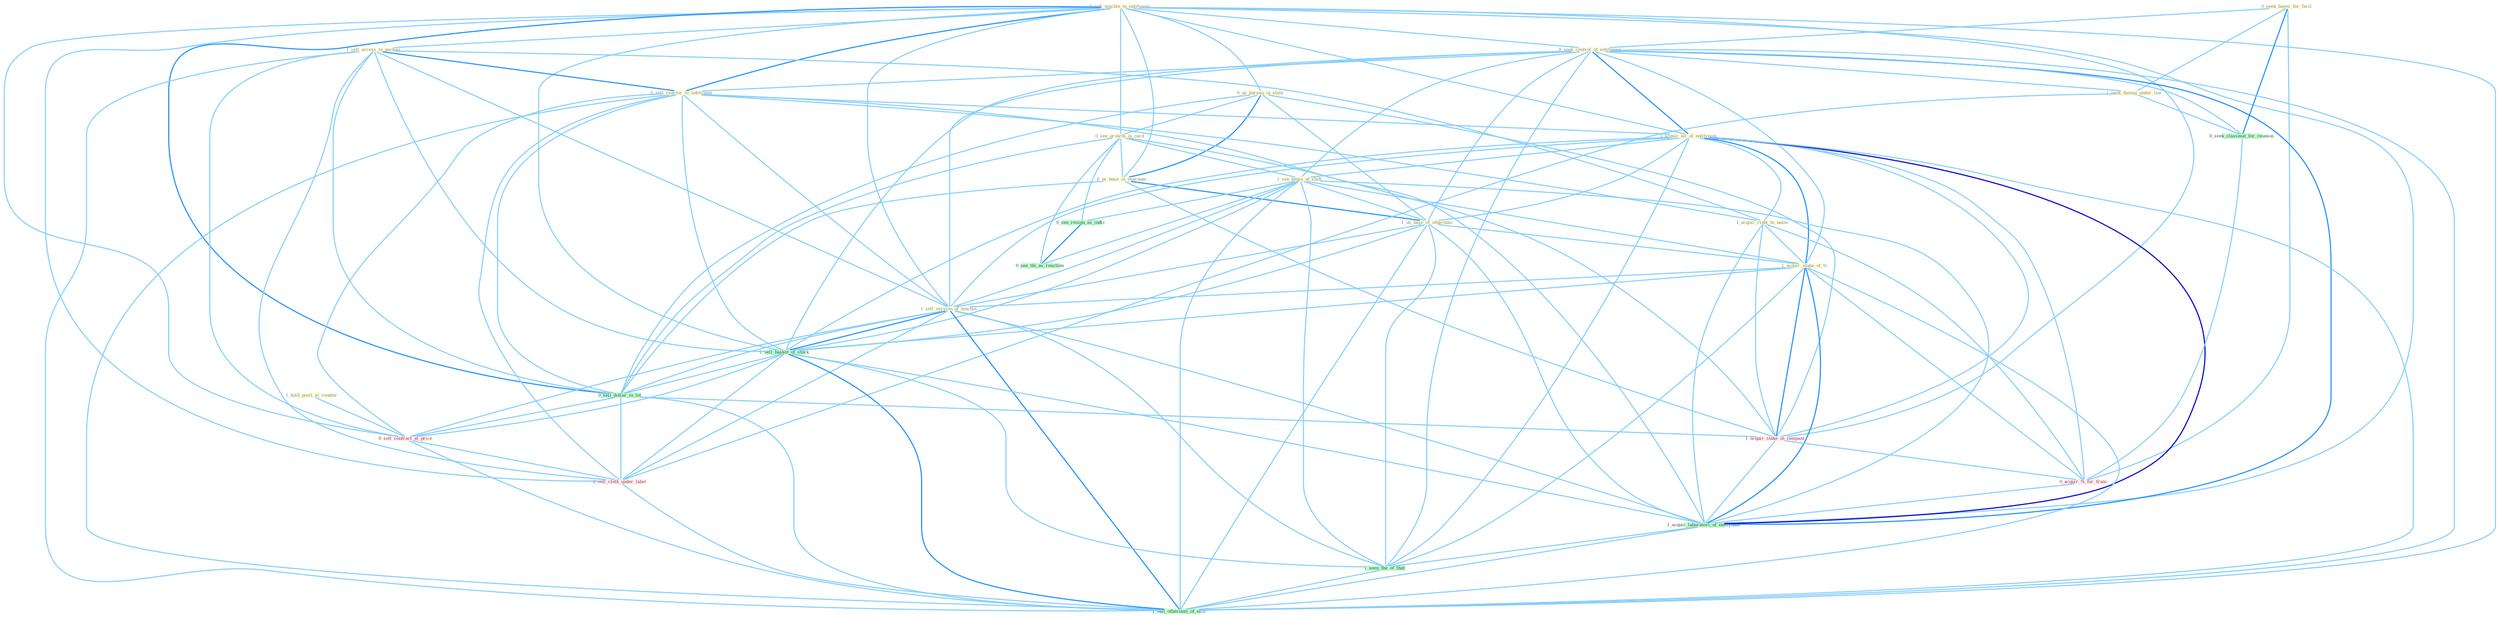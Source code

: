 Graph G{ 
    node
    [shape=polygon,style=filled,width=.5,height=.06,color="#BDFCC9",fixedsize=true,fontsize=4,
    fontcolor="#2f4f4f"];
    {node
    [color="#ffffe0", fontcolor="#8b7d6b"] "0_sell_machin_in_entitynam " "0_us_bureau_in_state " "0_seek_buyer_for_facil " "1_sell_access_to_packag " "0_see_growth_in_card " "0_us_base_in_yearnum " "0_seek_control_of_entitynam " "0_sell_reactor_to_entitynam " "1_acquir_all_of_entitynam " "1_acquir_right_to_name " "1_see_begin_of_shift " "1_us_base_of_othernum " "1_acquir_stake_of_% " "1_seek_damag_under_law " "1_sell_version_of_machin " "1_hold_posit_at_counter "}
{node [color="#fff0f5", fontcolor="#b22222"] "1_acquir_stake_in_compani " "0_acquir_%_for_franc " "0_sell_contract_at_price " "0_sell_cloth_under_label "}
edge [color="#B0E2FF"];

	"0_sell_machin_in_entitynam " -- "0_us_bureau_in_state " [w="1", color="#87cefa" ];
	"0_sell_machin_in_entitynam " -- "1_sell_access_to_packag " [w="1", color="#87cefa" ];
	"0_sell_machin_in_entitynam " -- "0_see_growth_in_card " [w="1", color="#87cefa" ];
	"0_sell_machin_in_entitynam " -- "0_us_base_in_yearnum " [w="1", color="#87cefa" ];
	"0_sell_machin_in_entitynam " -- "0_seek_control_of_entitynam " [w="1", color="#87cefa" ];
	"0_sell_machin_in_entitynam " -- "0_sell_reactor_to_entitynam " [w="2", color="#1e90ff" , len=0.8];
	"0_sell_machin_in_entitynam " -- "1_acquir_all_of_entitynam " [w="1", color="#87cefa" ];
	"0_sell_machin_in_entitynam " -- "1_sell_version_of_machin " [w="1", color="#87cefa" ];
	"0_sell_machin_in_entitynam " -- "1_sell_basket_of_stock " [w="1", color="#87cefa" ];
	"0_sell_machin_in_entitynam " -- "0_sell_dollar_in_lot " [w="2", color="#1e90ff" , len=0.8];
	"0_sell_machin_in_entitynam " -- "1_acquir_stake_in_compani " [w="1", color="#87cefa" ];
	"0_sell_machin_in_entitynam " -- "0_sell_contract_at_price " [w="1", color="#87cefa" ];
	"0_sell_machin_in_entitynam " -- "1_acquir_laboratori_of_entitynam " [w="1", color="#87cefa" ];
	"0_sell_machin_in_entitynam " -- "0_sell_cloth_under_label " [w="1", color="#87cefa" ];
	"0_sell_machin_in_entitynam " -- "1_sell_othernum_of_offic " [w="1", color="#87cefa" ];
	"0_us_bureau_in_state " -- "0_see_growth_in_card " [w="1", color="#87cefa" ];
	"0_us_bureau_in_state " -- "0_us_base_in_yearnum " [w="2", color="#1e90ff" , len=0.8];
	"0_us_bureau_in_state " -- "1_us_base_of_othernum " [w="1", color="#87cefa" ];
	"0_us_bureau_in_state " -- "0_sell_dollar_in_lot " [w="1", color="#87cefa" ];
	"0_us_bureau_in_state " -- "1_acquir_stake_in_compani " [w="1", color="#87cefa" ];
	"0_seek_buyer_for_facil " -- "0_seek_control_of_entitynam " [w="1", color="#87cefa" ];
	"0_seek_buyer_for_facil " -- "1_seek_damag_under_law " [w="1", color="#87cefa" ];
	"0_seek_buyer_for_facil " -- "0_seek_classmat_for_reunion " [w="2", color="#1e90ff" , len=0.8];
	"0_seek_buyer_for_facil " -- "0_acquir_%_for_franc " [w="1", color="#87cefa" ];
	"1_sell_access_to_packag " -- "0_sell_reactor_to_entitynam " [w="2", color="#1e90ff" , len=0.8];
	"1_sell_access_to_packag " -- "1_acquir_right_to_name " [w="1", color="#87cefa" ];
	"1_sell_access_to_packag " -- "1_sell_version_of_machin " [w="1", color="#87cefa" ];
	"1_sell_access_to_packag " -- "1_sell_basket_of_stock " [w="1", color="#87cefa" ];
	"1_sell_access_to_packag " -- "0_sell_dollar_in_lot " [w="1", color="#87cefa" ];
	"1_sell_access_to_packag " -- "0_sell_contract_at_price " [w="1", color="#87cefa" ];
	"1_sell_access_to_packag " -- "0_sell_cloth_under_label " [w="1", color="#87cefa" ];
	"1_sell_access_to_packag " -- "1_sell_othernum_of_offic " [w="1", color="#87cefa" ];
	"0_see_growth_in_card " -- "0_us_base_in_yearnum " [w="1", color="#87cefa" ];
	"0_see_growth_in_card " -- "1_see_begin_of_shift " [w="1", color="#87cefa" ];
	"0_see_growth_in_card " -- "0_sell_dollar_in_lot " [w="1", color="#87cefa" ];
	"0_see_growth_in_card " -- "0_see_resign_as_indic " [w="1", color="#87cefa" ];
	"0_see_growth_in_card " -- "1_acquir_stake_in_compani " [w="1", color="#87cefa" ];
	"0_see_growth_in_card " -- "0_see_thi_as_reaction " [w="1", color="#87cefa" ];
	"0_us_base_in_yearnum " -- "1_us_base_of_othernum " [w="2", color="#1e90ff" , len=0.8];
	"0_us_base_in_yearnum " -- "0_sell_dollar_in_lot " [w="1", color="#87cefa" ];
	"0_us_base_in_yearnum " -- "1_acquir_stake_in_compani " [w="1", color="#87cefa" ];
	"0_seek_control_of_entitynam " -- "0_sell_reactor_to_entitynam " [w="1", color="#87cefa" ];
	"0_seek_control_of_entitynam " -- "1_acquir_all_of_entitynam " [w="2", color="#1e90ff" , len=0.8];
	"0_seek_control_of_entitynam " -- "1_see_begin_of_shift " [w="1", color="#87cefa" ];
	"0_seek_control_of_entitynam " -- "1_us_base_of_othernum " [w="1", color="#87cefa" ];
	"0_seek_control_of_entitynam " -- "1_acquir_stake_of_% " [w="1", color="#87cefa" ];
	"0_seek_control_of_entitynam " -- "1_seek_damag_under_law " [w="1", color="#87cefa" ];
	"0_seek_control_of_entitynam " -- "1_sell_version_of_machin " [w="1", color="#87cefa" ];
	"0_seek_control_of_entitynam " -- "0_seek_classmat_for_reunion " [w="1", color="#87cefa" ];
	"0_seek_control_of_entitynam " -- "1_sell_basket_of_stock " [w="1", color="#87cefa" ];
	"0_seek_control_of_entitynam " -- "1_acquir_laboratori_of_entitynam " [w="2", color="#1e90ff" , len=0.8];
	"0_seek_control_of_entitynam " -- "1_seen_the_of_that " [w="1", color="#87cefa" ];
	"0_seek_control_of_entitynam " -- "1_sell_othernum_of_offic " [w="1", color="#87cefa" ];
	"0_sell_reactor_to_entitynam " -- "1_acquir_all_of_entitynam " [w="1", color="#87cefa" ];
	"0_sell_reactor_to_entitynam " -- "1_acquir_right_to_name " [w="1", color="#87cefa" ];
	"0_sell_reactor_to_entitynam " -- "1_sell_version_of_machin " [w="1", color="#87cefa" ];
	"0_sell_reactor_to_entitynam " -- "1_sell_basket_of_stock " [w="1", color="#87cefa" ];
	"0_sell_reactor_to_entitynam " -- "0_sell_dollar_in_lot " [w="1", color="#87cefa" ];
	"0_sell_reactor_to_entitynam " -- "0_sell_contract_at_price " [w="1", color="#87cefa" ];
	"0_sell_reactor_to_entitynam " -- "1_acquir_laboratori_of_entitynam " [w="1", color="#87cefa" ];
	"0_sell_reactor_to_entitynam " -- "0_sell_cloth_under_label " [w="1", color="#87cefa" ];
	"0_sell_reactor_to_entitynam " -- "1_sell_othernum_of_offic " [w="1", color="#87cefa" ];
	"1_acquir_all_of_entitynam " -- "1_acquir_right_to_name " [w="1", color="#87cefa" ];
	"1_acquir_all_of_entitynam " -- "1_see_begin_of_shift " [w="1", color="#87cefa" ];
	"1_acquir_all_of_entitynam " -- "1_us_base_of_othernum " [w="1", color="#87cefa" ];
	"1_acquir_all_of_entitynam " -- "1_acquir_stake_of_% " [w="2", color="#1e90ff" , len=0.8];
	"1_acquir_all_of_entitynam " -- "1_sell_version_of_machin " [w="1", color="#87cefa" ];
	"1_acquir_all_of_entitynam " -- "1_sell_basket_of_stock " [w="1", color="#87cefa" ];
	"1_acquir_all_of_entitynam " -- "1_acquir_stake_in_compani " [w="1", color="#87cefa" ];
	"1_acquir_all_of_entitynam " -- "0_acquir_%_for_franc " [w="1", color="#87cefa" ];
	"1_acquir_all_of_entitynam " -- "1_acquir_laboratori_of_entitynam " [w="3", color="#0000cd" , len=0.6];
	"1_acquir_all_of_entitynam " -- "1_seen_the_of_that " [w="1", color="#87cefa" ];
	"1_acquir_all_of_entitynam " -- "1_sell_othernum_of_offic " [w="1", color="#87cefa" ];
	"1_acquir_right_to_name " -- "1_acquir_stake_of_% " [w="1", color="#87cefa" ];
	"1_acquir_right_to_name " -- "1_acquir_stake_in_compani " [w="1", color="#87cefa" ];
	"1_acquir_right_to_name " -- "0_acquir_%_for_franc " [w="1", color="#87cefa" ];
	"1_acquir_right_to_name " -- "1_acquir_laboratori_of_entitynam " [w="1", color="#87cefa" ];
	"1_see_begin_of_shift " -- "1_us_base_of_othernum " [w="1", color="#87cefa" ];
	"1_see_begin_of_shift " -- "1_acquir_stake_of_% " [w="1", color="#87cefa" ];
	"1_see_begin_of_shift " -- "1_sell_version_of_machin " [w="1", color="#87cefa" ];
	"1_see_begin_of_shift " -- "1_sell_basket_of_stock " [w="1", color="#87cefa" ];
	"1_see_begin_of_shift " -- "0_see_resign_as_indic " [w="1", color="#87cefa" ];
	"1_see_begin_of_shift " -- "1_acquir_laboratori_of_entitynam " [w="1", color="#87cefa" ];
	"1_see_begin_of_shift " -- "1_seen_the_of_that " [w="1", color="#87cefa" ];
	"1_see_begin_of_shift " -- "1_sell_othernum_of_offic " [w="1", color="#87cefa" ];
	"1_see_begin_of_shift " -- "0_see_thi_as_reaction " [w="1", color="#87cefa" ];
	"1_us_base_of_othernum " -- "1_acquir_stake_of_% " [w="1", color="#87cefa" ];
	"1_us_base_of_othernum " -- "1_sell_version_of_machin " [w="1", color="#87cefa" ];
	"1_us_base_of_othernum " -- "1_sell_basket_of_stock " [w="1", color="#87cefa" ];
	"1_us_base_of_othernum " -- "1_acquir_laboratori_of_entitynam " [w="1", color="#87cefa" ];
	"1_us_base_of_othernum " -- "1_seen_the_of_that " [w="1", color="#87cefa" ];
	"1_us_base_of_othernum " -- "1_sell_othernum_of_offic " [w="1", color="#87cefa" ];
	"1_acquir_stake_of_% " -- "1_sell_version_of_machin " [w="1", color="#87cefa" ];
	"1_acquir_stake_of_% " -- "1_sell_basket_of_stock " [w="1", color="#87cefa" ];
	"1_acquir_stake_of_% " -- "1_acquir_stake_in_compani " [w="2", color="#1e90ff" , len=0.8];
	"1_acquir_stake_of_% " -- "0_acquir_%_for_franc " [w="1", color="#87cefa" ];
	"1_acquir_stake_of_% " -- "1_acquir_laboratori_of_entitynam " [w="2", color="#1e90ff" , len=0.8];
	"1_acquir_stake_of_% " -- "1_seen_the_of_that " [w="1", color="#87cefa" ];
	"1_acquir_stake_of_% " -- "1_sell_othernum_of_offic " [w="1", color="#87cefa" ];
	"1_seek_damag_under_law " -- "0_seek_classmat_for_reunion " [w="1", color="#87cefa" ];
	"1_seek_damag_under_law " -- "0_sell_cloth_under_label " [w="1", color="#87cefa" ];
	"1_sell_version_of_machin " -- "1_sell_basket_of_stock " [w="2", color="#1e90ff" , len=0.8];
	"1_sell_version_of_machin " -- "0_sell_dollar_in_lot " [w="1", color="#87cefa" ];
	"1_sell_version_of_machin " -- "0_sell_contract_at_price " [w="1", color="#87cefa" ];
	"1_sell_version_of_machin " -- "1_acquir_laboratori_of_entitynam " [w="1", color="#87cefa" ];
	"1_sell_version_of_machin " -- "0_sell_cloth_under_label " [w="1", color="#87cefa" ];
	"1_sell_version_of_machin " -- "1_seen_the_of_that " [w="1", color="#87cefa" ];
	"1_sell_version_of_machin " -- "1_sell_othernum_of_offic " [w="2", color="#1e90ff" , len=0.8];
	"1_hold_posit_at_counter " -- "0_sell_contract_at_price " [w="1", color="#87cefa" ];
	"0_seek_classmat_for_reunion " -- "0_acquir_%_for_franc " [w="1", color="#87cefa" ];
	"1_sell_basket_of_stock " -- "0_sell_dollar_in_lot " [w="1", color="#87cefa" ];
	"1_sell_basket_of_stock " -- "0_sell_contract_at_price " [w="1", color="#87cefa" ];
	"1_sell_basket_of_stock " -- "1_acquir_laboratori_of_entitynam " [w="1", color="#87cefa" ];
	"1_sell_basket_of_stock " -- "0_sell_cloth_under_label " [w="1", color="#87cefa" ];
	"1_sell_basket_of_stock " -- "1_seen_the_of_that " [w="1", color="#87cefa" ];
	"1_sell_basket_of_stock " -- "1_sell_othernum_of_offic " [w="2", color="#1e90ff" , len=0.8];
	"0_sell_dollar_in_lot " -- "1_acquir_stake_in_compani " [w="1", color="#87cefa" ];
	"0_sell_dollar_in_lot " -- "0_sell_contract_at_price " [w="1", color="#87cefa" ];
	"0_sell_dollar_in_lot " -- "0_sell_cloth_under_label " [w="1", color="#87cefa" ];
	"0_sell_dollar_in_lot " -- "1_sell_othernum_of_offic " [w="1", color="#87cefa" ];
	"0_see_resign_as_indic " -- "0_see_thi_as_reaction " [w="2", color="#1e90ff" , len=0.8];
	"1_acquir_stake_in_compani " -- "0_acquir_%_for_franc " [w="1", color="#87cefa" ];
	"1_acquir_stake_in_compani " -- "1_acquir_laboratori_of_entitynam " [w="1", color="#87cefa" ];
	"0_acquir_%_for_franc " -- "1_acquir_laboratori_of_entitynam " [w="1", color="#87cefa" ];
	"0_sell_contract_at_price " -- "0_sell_cloth_under_label " [w="1", color="#87cefa" ];
	"0_sell_contract_at_price " -- "1_sell_othernum_of_offic " [w="1", color="#87cefa" ];
	"1_acquir_laboratori_of_entitynam " -- "1_seen_the_of_that " [w="1", color="#87cefa" ];
	"1_acquir_laboratori_of_entitynam " -- "1_sell_othernum_of_offic " [w="1", color="#87cefa" ];
	"0_sell_cloth_under_label " -- "1_sell_othernum_of_offic " [w="1", color="#87cefa" ];
	"1_seen_the_of_that " -- "1_sell_othernum_of_offic " [w="1", color="#87cefa" ];
}